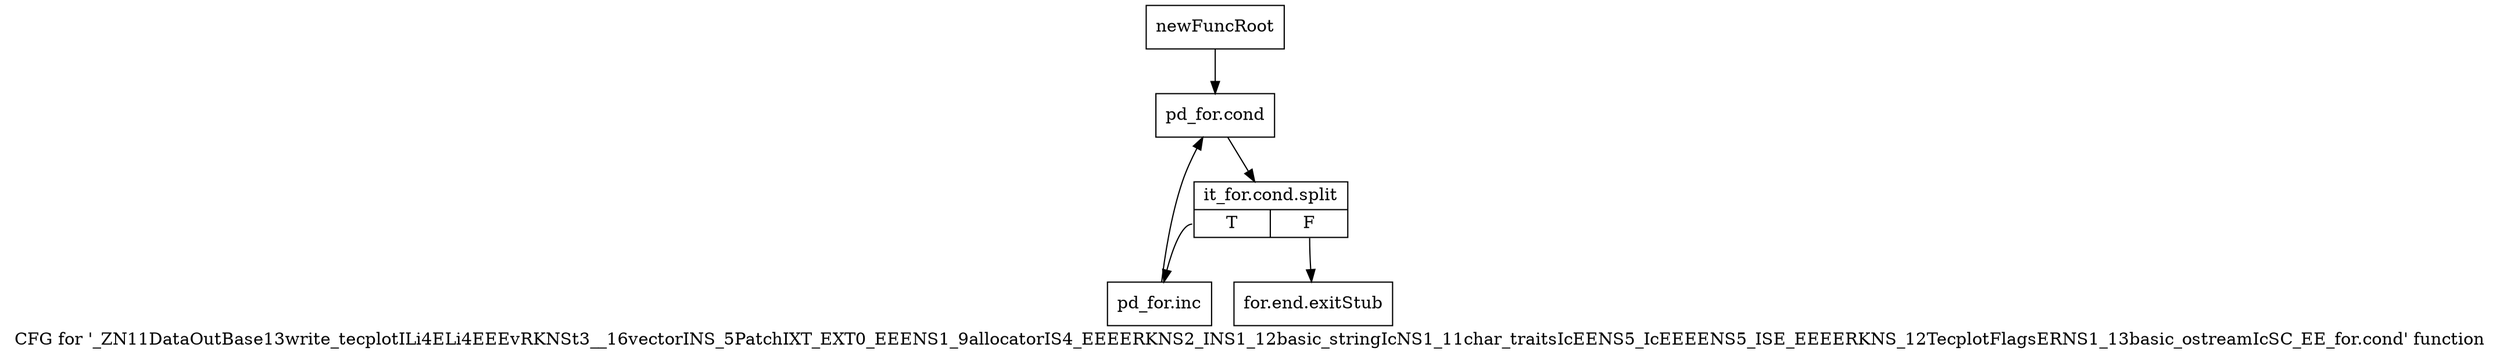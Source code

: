 digraph "CFG for '_ZN11DataOutBase13write_tecplotILi4ELi4EEEvRKNSt3__16vectorINS_5PatchIXT_EXT0_EEENS1_9allocatorIS4_EEEERKNS2_INS1_12basic_stringIcNS1_11char_traitsIcEENS5_IcEEEENS5_ISE_EEEERKNS_12TecplotFlagsERNS1_13basic_ostreamIcSC_EE_for.cond' function" {
	label="CFG for '_ZN11DataOutBase13write_tecplotILi4ELi4EEEvRKNSt3__16vectorINS_5PatchIXT_EXT0_EEENS1_9allocatorIS4_EEEERKNS2_INS1_12basic_stringIcNS1_11char_traitsIcEENS5_IcEEEENS5_ISE_EEEERKNS_12TecplotFlagsERNS1_13basic_ostreamIcSC_EE_for.cond' function";

	Node0x8c88aa0 [shape=record,label="{newFuncRoot}"];
	Node0x8c88aa0 -> Node0x8c88b40;
	Node0x8c88af0 [shape=record,label="{for.end.exitStub}"];
	Node0x8c88b40 [shape=record,label="{pd_for.cond}"];
	Node0x8c88b40 -> Node0xc34b870;
	Node0xc34b870 [shape=record,label="{it_for.cond.split|{<s0>T|<s1>F}}"];
	Node0xc34b870:s0 -> Node0x8c88b90;
	Node0xc34b870:s1 -> Node0x8c88af0;
	Node0x8c88b90 [shape=record,label="{pd_for.inc}"];
	Node0x8c88b90 -> Node0x8c88b40;
}
